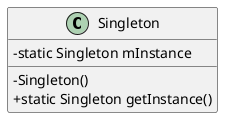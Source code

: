 @startuml
skinparam classAttributeIconSize 0

class Singleton{
  - static Singleton mInstance
  - Singleton()
  + static Singleton getInstance()
}
@enduml
